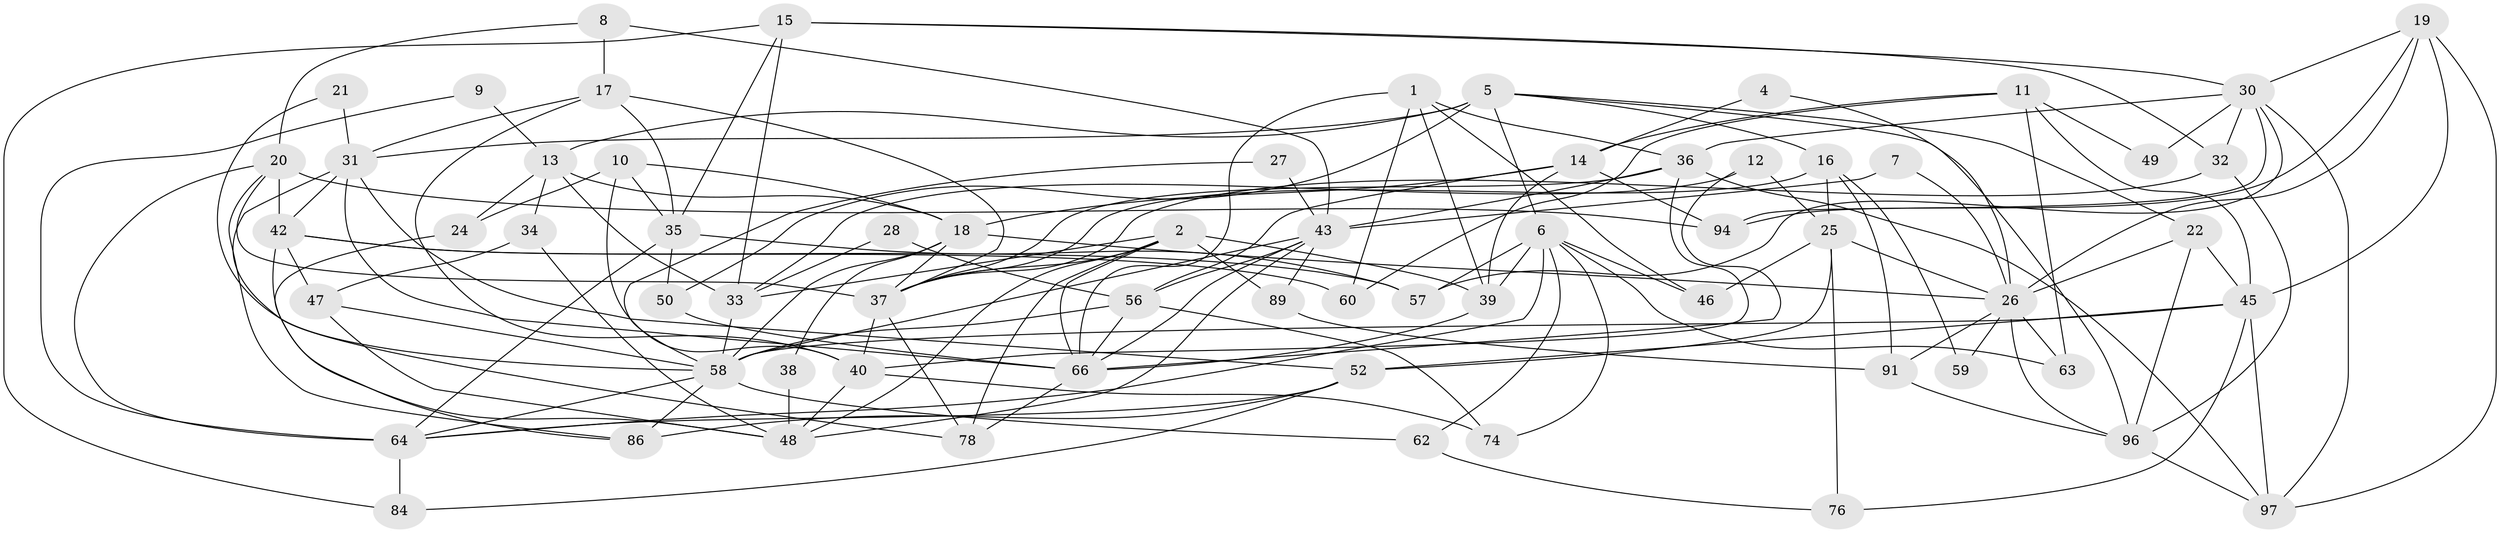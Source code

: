 // Generated by graph-tools (version 1.1) at 2025/52/02/27/25 19:52:07]
// undirected, 65 vertices, 159 edges
graph export_dot {
graph [start="1"]
  node [color=gray90,style=filled];
  1 [super="+3"];
  2 [super="+99"];
  4;
  5 [super="+90"];
  6 [super="+87"];
  7;
  8 [super="+75"];
  9;
  10;
  11 [super="+61"];
  12 [super="+69"];
  13 [super="+65"];
  14 [super="+53"];
  15 [super="+23"];
  16 [super="+55"];
  17 [super="+44"];
  18 [super="+95"];
  19 [super="+73"];
  20 [super="+83"];
  21;
  22 [super="+82"];
  24;
  25 [super="+81"];
  26 [super="+29"];
  27;
  28;
  30 [super="+41"];
  31 [super="+72"];
  32;
  33 [super="+71"];
  34;
  35 [super="+51"];
  36 [super="+77"];
  37 [super="+100"];
  38;
  39 [super="+80"];
  40 [super="+54"];
  42 [super="+79"];
  43 [super="+85"];
  45 [super="+88"];
  46;
  47;
  48 [super="+70"];
  49;
  50;
  52 [super="+67"];
  56 [super="+68"];
  57;
  58 [super="+98"];
  59;
  60;
  62;
  63;
  64 [super="+93"];
  66 [super="+92"];
  74;
  76;
  78;
  84;
  86;
  89;
  91;
  94;
  96;
  97;
  1 -- 60;
  1 -- 66;
  1 -- 46;
  1 -- 39;
  1 -- 36;
  2 -- 78;
  2 -- 39;
  2 -- 66;
  2 -- 89;
  2 -- 48;
  2 -- 37;
  2 -- 33;
  4 -- 26;
  4 -- 14;
  5 -- 50;
  5 -- 31;
  5 -- 96;
  5 -- 16;
  5 -- 6;
  5 -- 22;
  5 -- 13;
  6 -- 39;
  6 -- 46;
  6 -- 64;
  6 -- 57;
  6 -- 74;
  6 -- 62;
  6 -- 63;
  7 -- 43;
  7 -- 26;
  8 -- 17;
  8 -- 20;
  8 -- 43;
  9 -- 13;
  9 -- 64;
  10 -- 24;
  10 -- 35;
  10 -- 40;
  10 -- 18;
  11 -- 14;
  11 -- 45;
  11 -- 60;
  11 -- 49;
  11 -- 63;
  12 -- 25;
  12 -- 33;
  12 -- 66;
  13 -- 24;
  13 -- 34;
  13 -- 33 [weight=2];
  13 -- 18;
  14 -- 56;
  14 -- 18;
  14 -- 94;
  14 -- 39;
  15 -- 84;
  15 -- 32;
  15 -- 33;
  15 -- 35;
  15 -- 30;
  16 -- 59;
  16 -- 25;
  16 -- 37;
  16 -- 91;
  17 -- 35;
  17 -- 40;
  17 -- 31;
  17 -- 37;
  18 -- 37 [weight=2];
  18 -- 26;
  18 -- 38;
  18 -- 58;
  19 -- 94;
  19 -- 26;
  19 -- 97;
  19 -- 45;
  19 -- 30;
  20 -- 42 [weight=2];
  20 -- 86;
  20 -- 94;
  20 -- 64;
  20 -- 37;
  21 -- 58;
  21 -- 31;
  22 -- 96;
  22 -- 26;
  22 -- 45;
  24 -- 86;
  25 -- 52;
  25 -- 76;
  25 -- 26;
  25 -- 46;
  26 -- 59;
  26 -- 91;
  26 -- 96;
  26 -- 63;
  27 -- 43;
  27 -- 58;
  28 -- 33;
  28 -- 56;
  30 -- 57;
  30 -- 32;
  30 -- 36;
  30 -- 49;
  30 -- 97;
  30 -- 94;
  31 -- 78;
  31 -- 42;
  31 -- 52 [weight=2];
  31 -- 66;
  32 -- 96;
  32 -- 37;
  33 -- 58;
  34 -- 47;
  34 -- 48;
  35 -- 64;
  35 -- 50;
  35 -- 57;
  36 -- 37;
  36 -- 43;
  36 -- 97;
  36 -- 40;
  37 -- 78;
  37 -- 40;
  38 -- 48;
  39 -- 66;
  40 -- 74;
  40 -- 48;
  42 -- 47;
  42 -- 60;
  42 -- 48;
  42 -- 57;
  43 -- 66;
  43 -- 89;
  43 -- 56;
  43 -- 48;
  43 -- 58;
  45 -- 97 [weight=2];
  45 -- 76;
  45 -- 52;
  45 -- 58;
  47 -- 48;
  47 -- 58;
  50 -- 66;
  52 -- 86;
  52 -- 64;
  52 -- 84;
  56 -- 58;
  56 -- 66;
  56 -- 74;
  58 -- 62;
  58 -- 64;
  58 -- 86;
  62 -- 76;
  64 -- 84;
  66 -- 78;
  89 -- 91;
  91 -- 96;
  96 -- 97;
}
